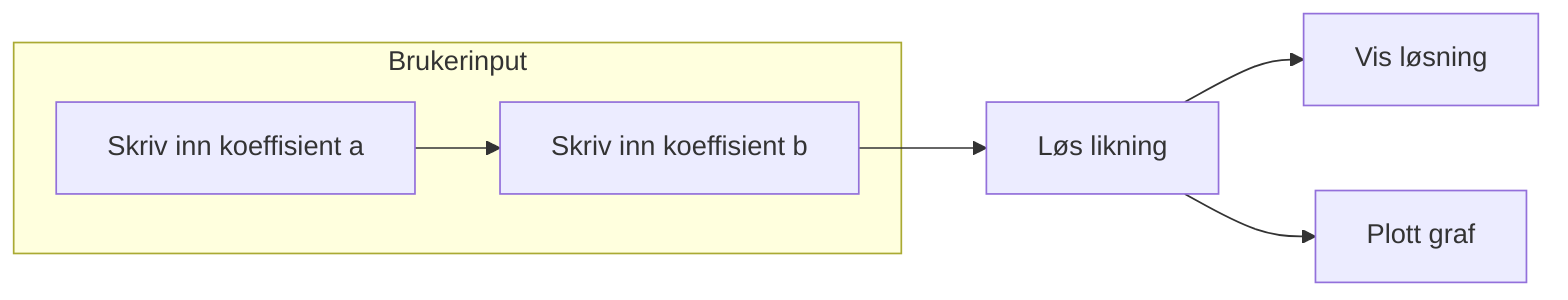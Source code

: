 graph LR
subgraph Brukerinput
    A[Skriv inn koeffisient a] --> B[Skriv inn koeffisient b]
end
B --> C[Løs likning]
C --> D[Vis løsning]
C --> E[Plott graf]